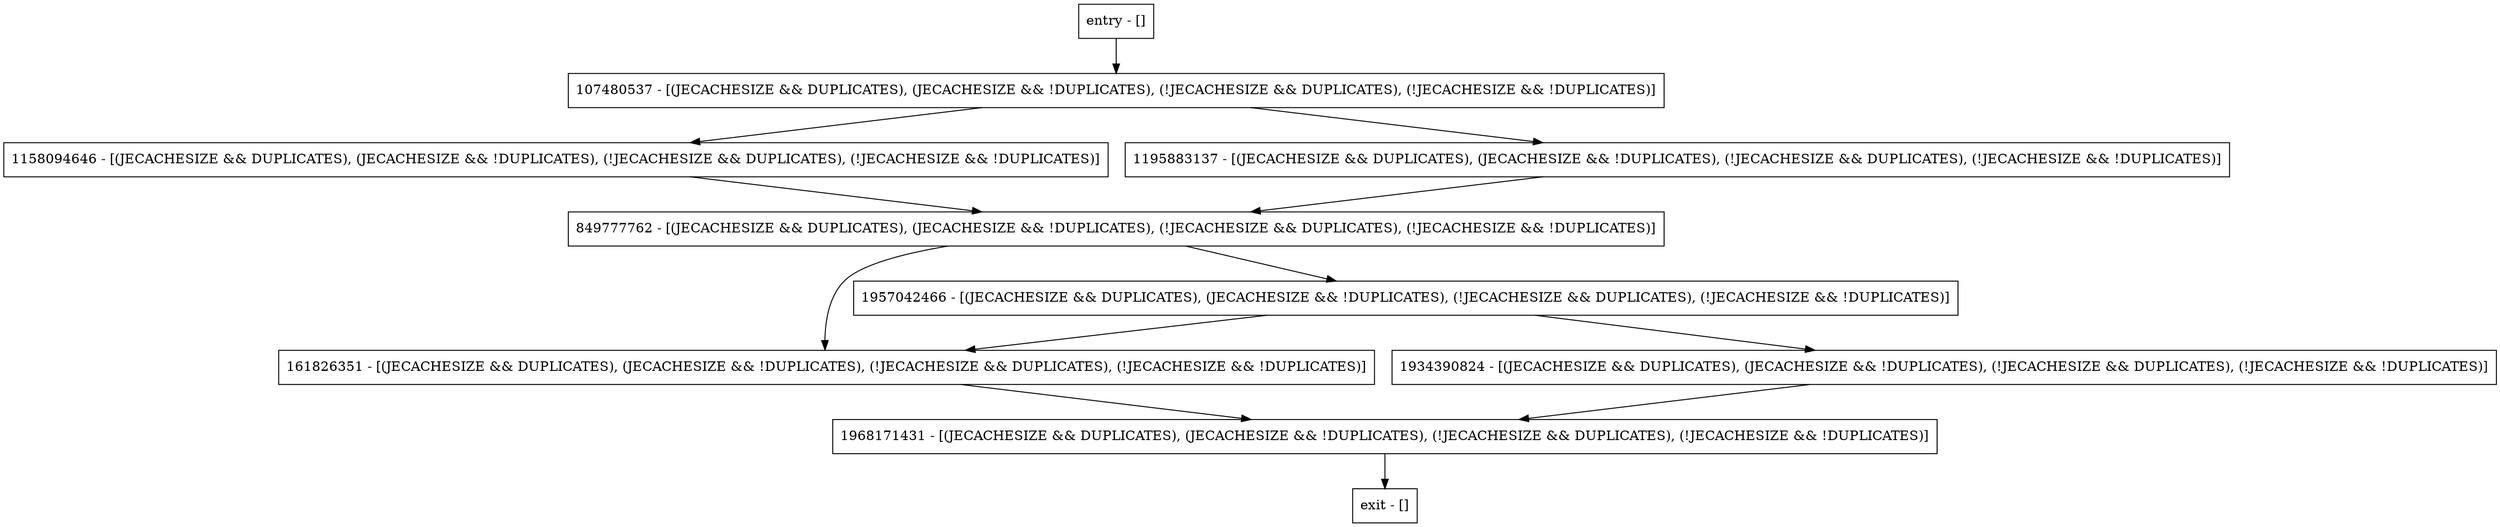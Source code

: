 digraph makeFetchErrorMsg {
node [shape=record];
entry [label="entry - []"];
exit [label="exit - []"];
1968171431 [label="1968171431 - [(JECACHESIZE && DUPLICATES), (JECACHESIZE && !DUPLICATES), (!JECACHESIZE && DUPLICATES), (!JECACHESIZE && !DUPLICATES)]"];
107480537 [label="107480537 - [(JECACHESIZE && DUPLICATES), (JECACHESIZE && !DUPLICATES), (!JECACHESIZE && DUPLICATES), (!JECACHESIZE && !DUPLICATES)]"];
1934390824 [label="1934390824 - [(JECACHESIZE && DUPLICATES), (JECACHESIZE && !DUPLICATES), (!JECACHESIZE && DUPLICATES), (!JECACHESIZE && !DUPLICATES)]"];
1158094646 [label="1158094646 - [(JECACHESIZE && DUPLICATES), (JECACHESIZE && !DUPLICATES), (!JECACHESIZE && DUPLICATES), (!JECACHESIZE && !DUPLICATES)]"];
161826351 [label="161826351 - [(JECACHESIZE && DUPLICATES), (JECACHESIZE && !DUPLICATES), (!JECACHESIZE && DUPLICATES), (!JECACHESIZE && !DUPLICATES)]"];
849777762 [label="849777762 - [(JECACHESIZE && DUPLICATES), (JECACHESIZE && !DUPLICATES), (!JECACHESIZE && DUPLICATES), (!JECACHESIZE && !DUPLICATES)]"];
1957042466 [label="1957042466 - [(JECACHESIZE && DUPLICATES), (JECACHESIZE && !DUPLICATES), (!JECACHESIZE && DUPLICATES), (!JECACHESIZE && !DUPLICATES)]"];
1195883137 [label="1195883137 - [(JECACHESIZE && DUPLICATES), (JECACHESIZE && !DUPLICATES), (!JECACHESIZE && DUPLICATES), (!JECACHESIZE && !DUPLICATES)]"];
entry;
exit;
entry -> 107480537;
1968171431 -> exit;
107480537 -> 1158094646;
107480537 -> 1195883137;
1934390824 -> 1968171431;
1158094646 -> 849777762;
161826351 -> 1968171431;
849777762 -> 161826351;
849777762 -> 1957042466;
1957042466 -> 1934390824;
1957042466 -> 161826351;
1195883137 -> 849777762;
}
